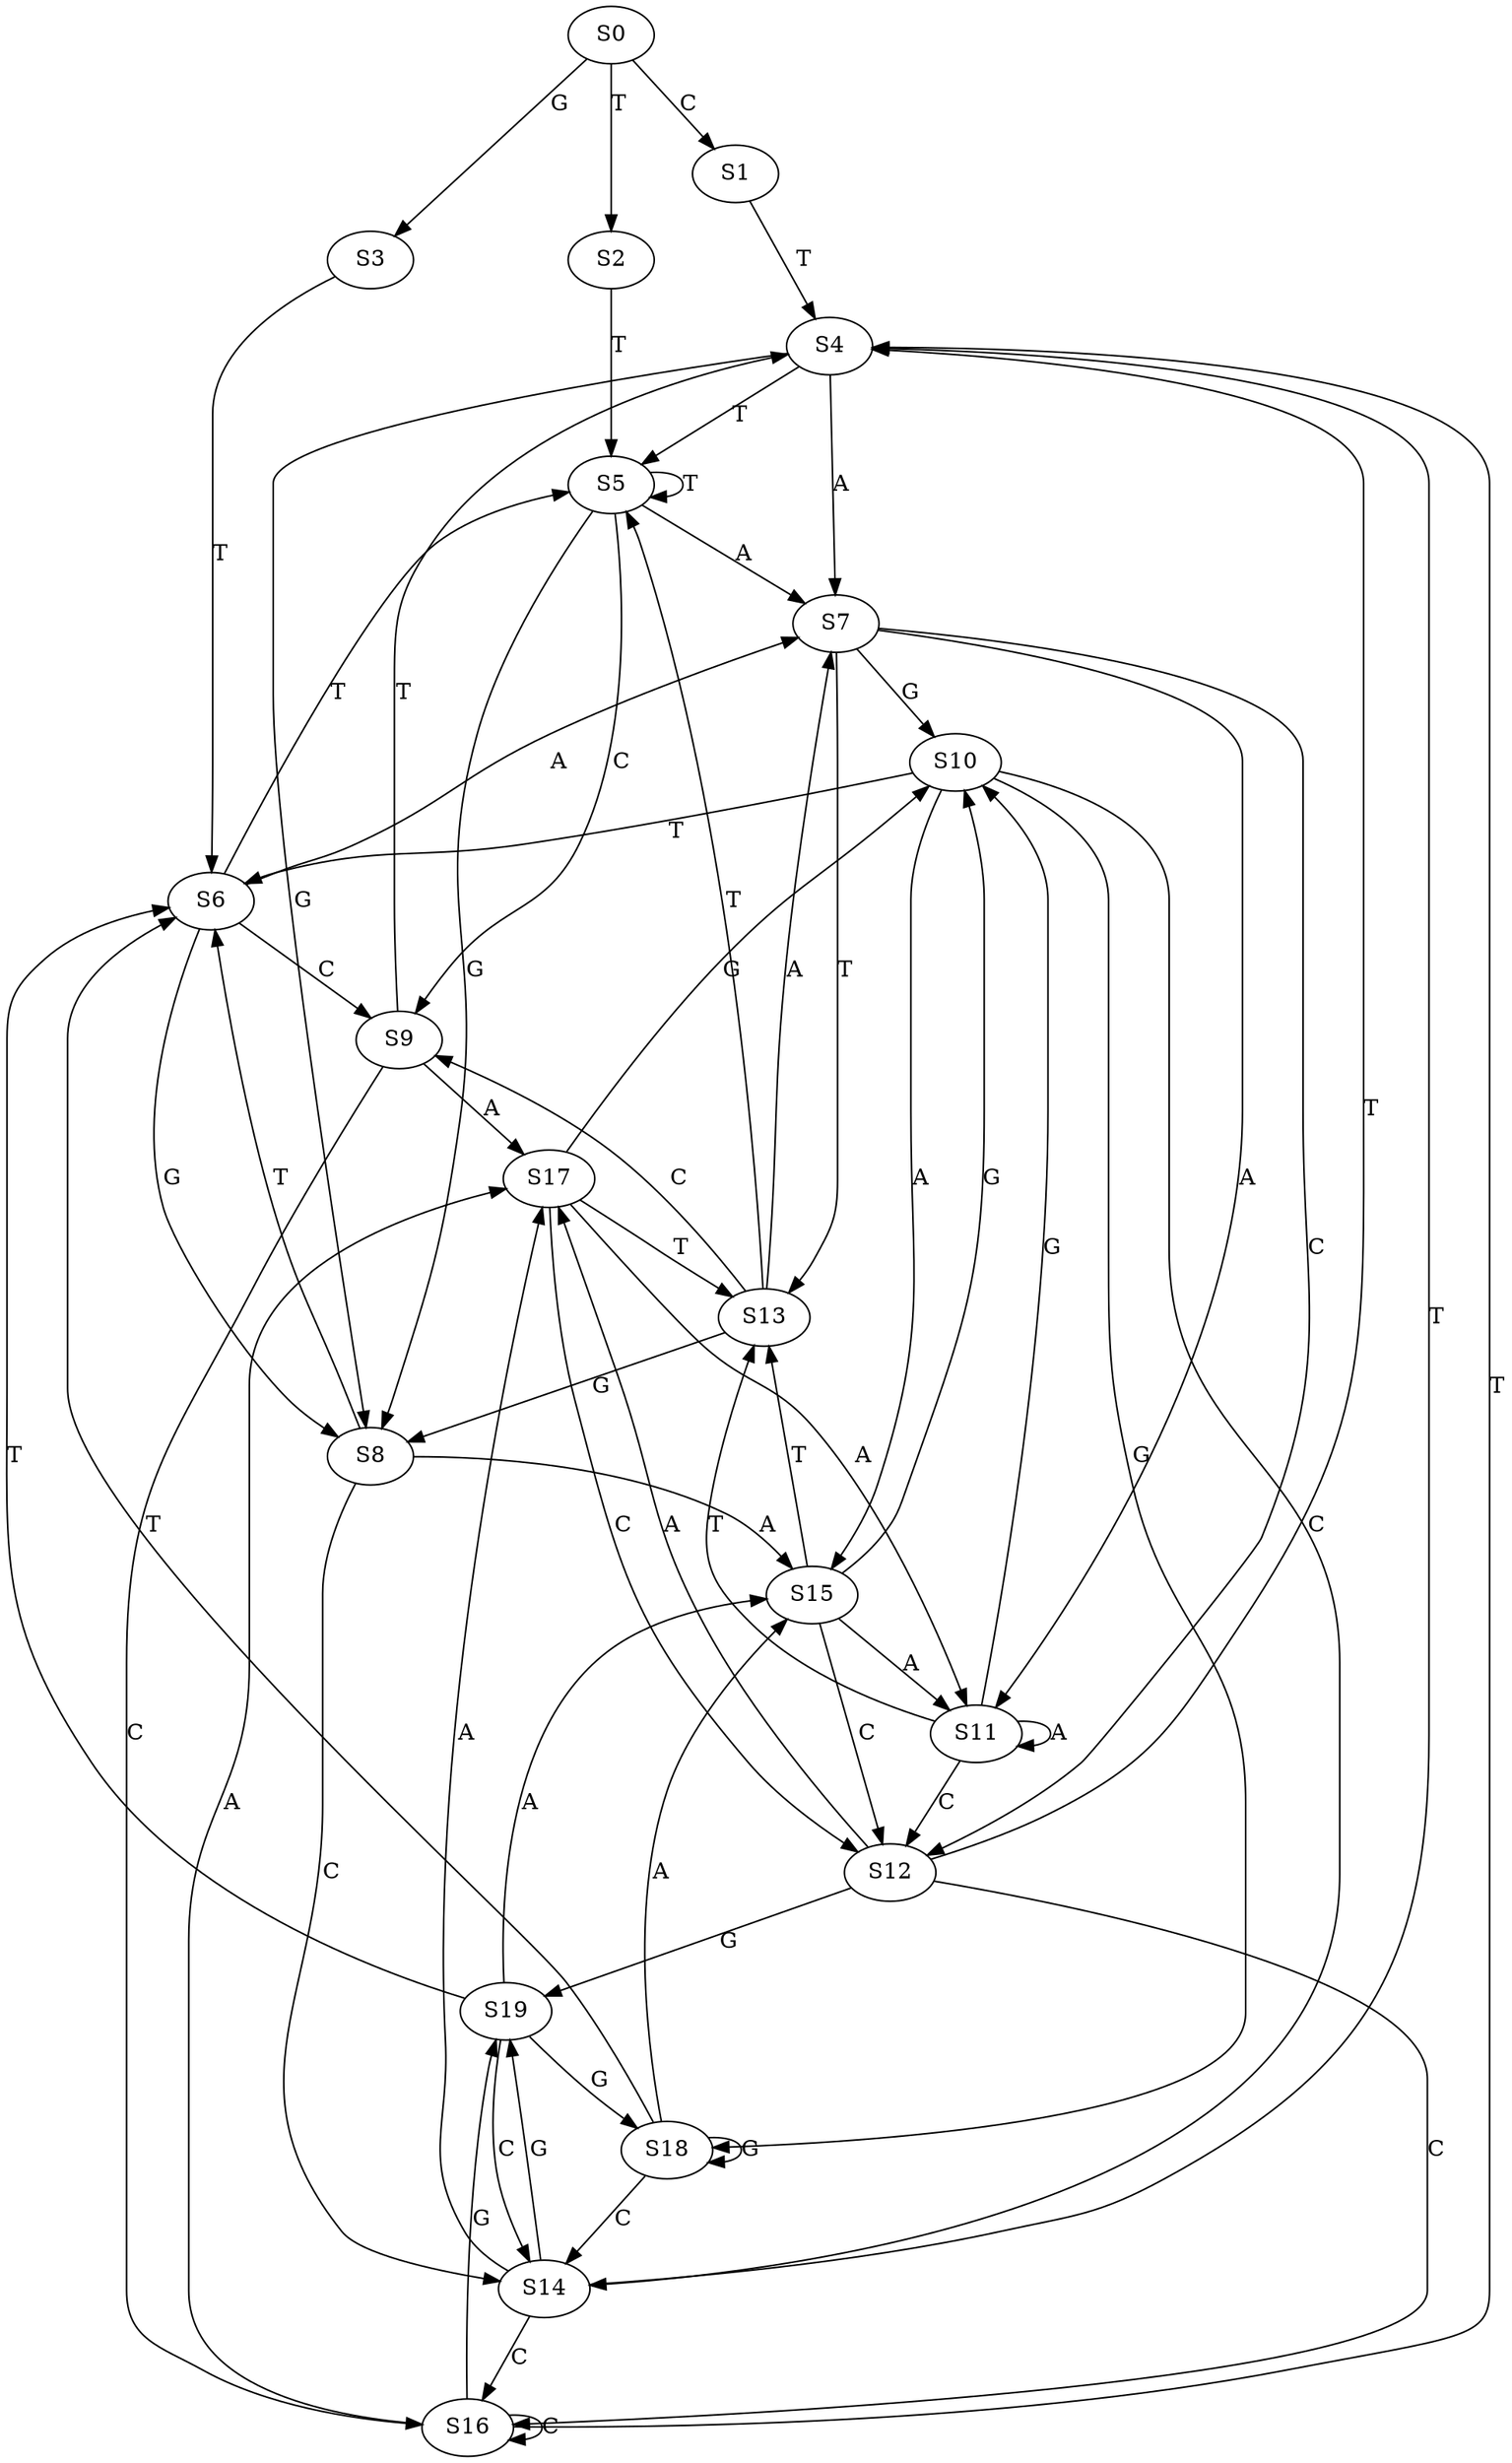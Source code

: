 strict digraph  {
	S0 -> S1 [ label = C ];
	S0 -> S2 [ label = T ];
	S0 -> S3 [ label = G ];
	S1 -> S4 [ label = T ];
	S2 -> S5 [ label = T ];
	S3 -> S6 [ label = T ];
	S4 -> S5 [ label = T ];
	S4 -> S7 [ label = A ];
	S4 -> S8 [ label = G ];
	S5 -> S7 [ label = A ];
	S5 -> S8 [ label = G ];
	S5 -> S5 [ label = T ];
	S5 -> S9 [ label = C ];
	S6 -> S7 [ label = A ];
	S6 -> S9 [ label = C ];
	S6 -> S8 [ label = G ];
	S6 -> S5 [ label = T ];
	S7 -> S10 [ label = G ];
	S7 -> S11 [ label = A ];
	S7 -> S12 [ label = C ];
	S7 -> S13 [ label = T ];
	S8 -> S14 [ label = C ];
	S8 -> S15 [ label = A ];
	S8 -> S6 [ label = T ];
	S9 -> S16 [ label = C ];
	S9 -> S4 [ label = T ];
	S9 -> S17 [ label = A ];
	S10 -> S14 [ label = C ];
	S10 -> S18 [ label = G ];
	S10 -> S15 [ label = A ];
	S10 -> S6 [ label = T ];
	S11 -> S10 [ label = G ];
	S11 -> S12 [ label = C ];
	S11 -> S11 [ label = A ];
	S11 -> S13 [ label = T ];
	S12 -> S19 [ label = G ];
	S12 -> S16 [ label = C ];
	S12 -> S4 [ label = T ];
	S12 -> S17 [ label = A ];
	S13 -> S9 [ label = C ];
	S13 -> S7 [ label = A ];
	S13 -> S8 [ label = G ];
	S13 -> S5 [ label = T ];
	S14 -> S19 [ label = G ];
	S14 -> S4 [ label = T ];
	S14 -> S16 [ label = C ];
	S14 -> S17 [ label = A ];
	S15 -> S12 [ label = C ];
	S15 -> S11 [ label = A ];
	S15 -> S10 [ label = G ];
	S15 -> S13 [ label = T ];
	S16 -> S17 [ label = A ];
	S16 -> S19 [ label = G ];
	S16 -> S16 [ label = C ];
	S16 -> S4 [ label = T ];
	S17 -> S12 [ label = C ];
	S17 -> S10 [ label = G ];
	S17 -> S11 [ label = A ];
	S17 -> S13 [ label = T ];
	S18 -> S6 [ label = T ];
	S18 -> S15 [ label = A ];
	S18 -> S14 [ label = C ];
	S18 -> S18 [ label = G ];
	S19 -> S18 [ label = G ];
	S19 -> S14 [ label = C ];
	S19 -> S15 [ label = A ];
	S19 -> S6 [ label = T ];
}
